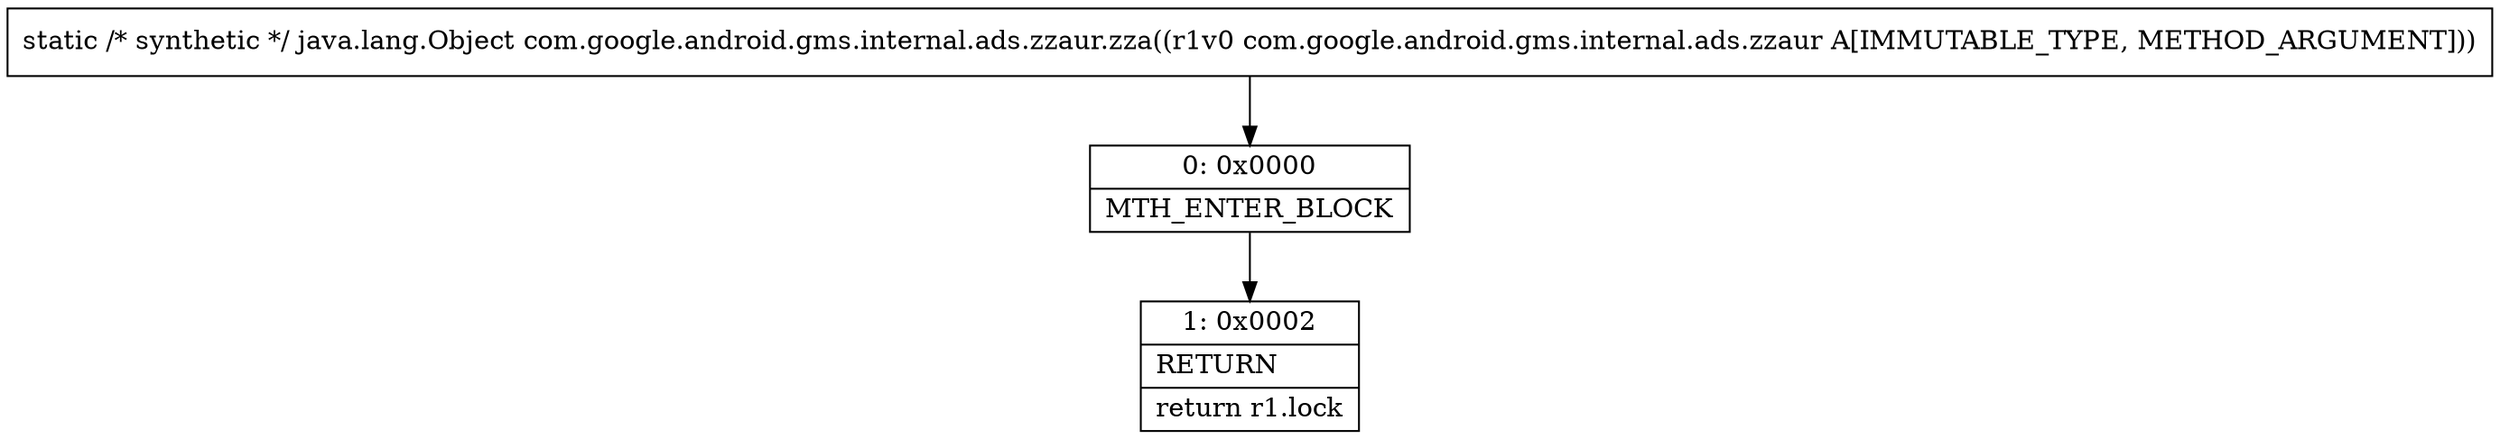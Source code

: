 digraph "CFG forcom.google.android.gms.internal.ads.zzaur.zza(Lcom\/google\/android\/gms\/internal\/ads\/zzaur;)Ljava\/lang\/Object;" {
Node_0 [shape=record,label="{0\:\ 0x0000|MTH_ENTER_BLOCK\l}"];
Node_1 [shape=record,label="{1\:\ 0x0002|RETURN\l|return r1.lock\l}"];
MethodNode[shape=record,label="{static \/* synthetic *\/ java.lang.Object com.google.android.gms.internal.ads.zzaur.zza((r1v0 com.google.android.gms.internal.ads.zzaur A[IMMUTABLE_TYPE, METHOD_ARGUMENT])) }"];
MethodNode -> Node_0;
Node_0 -> Node_1;
}

